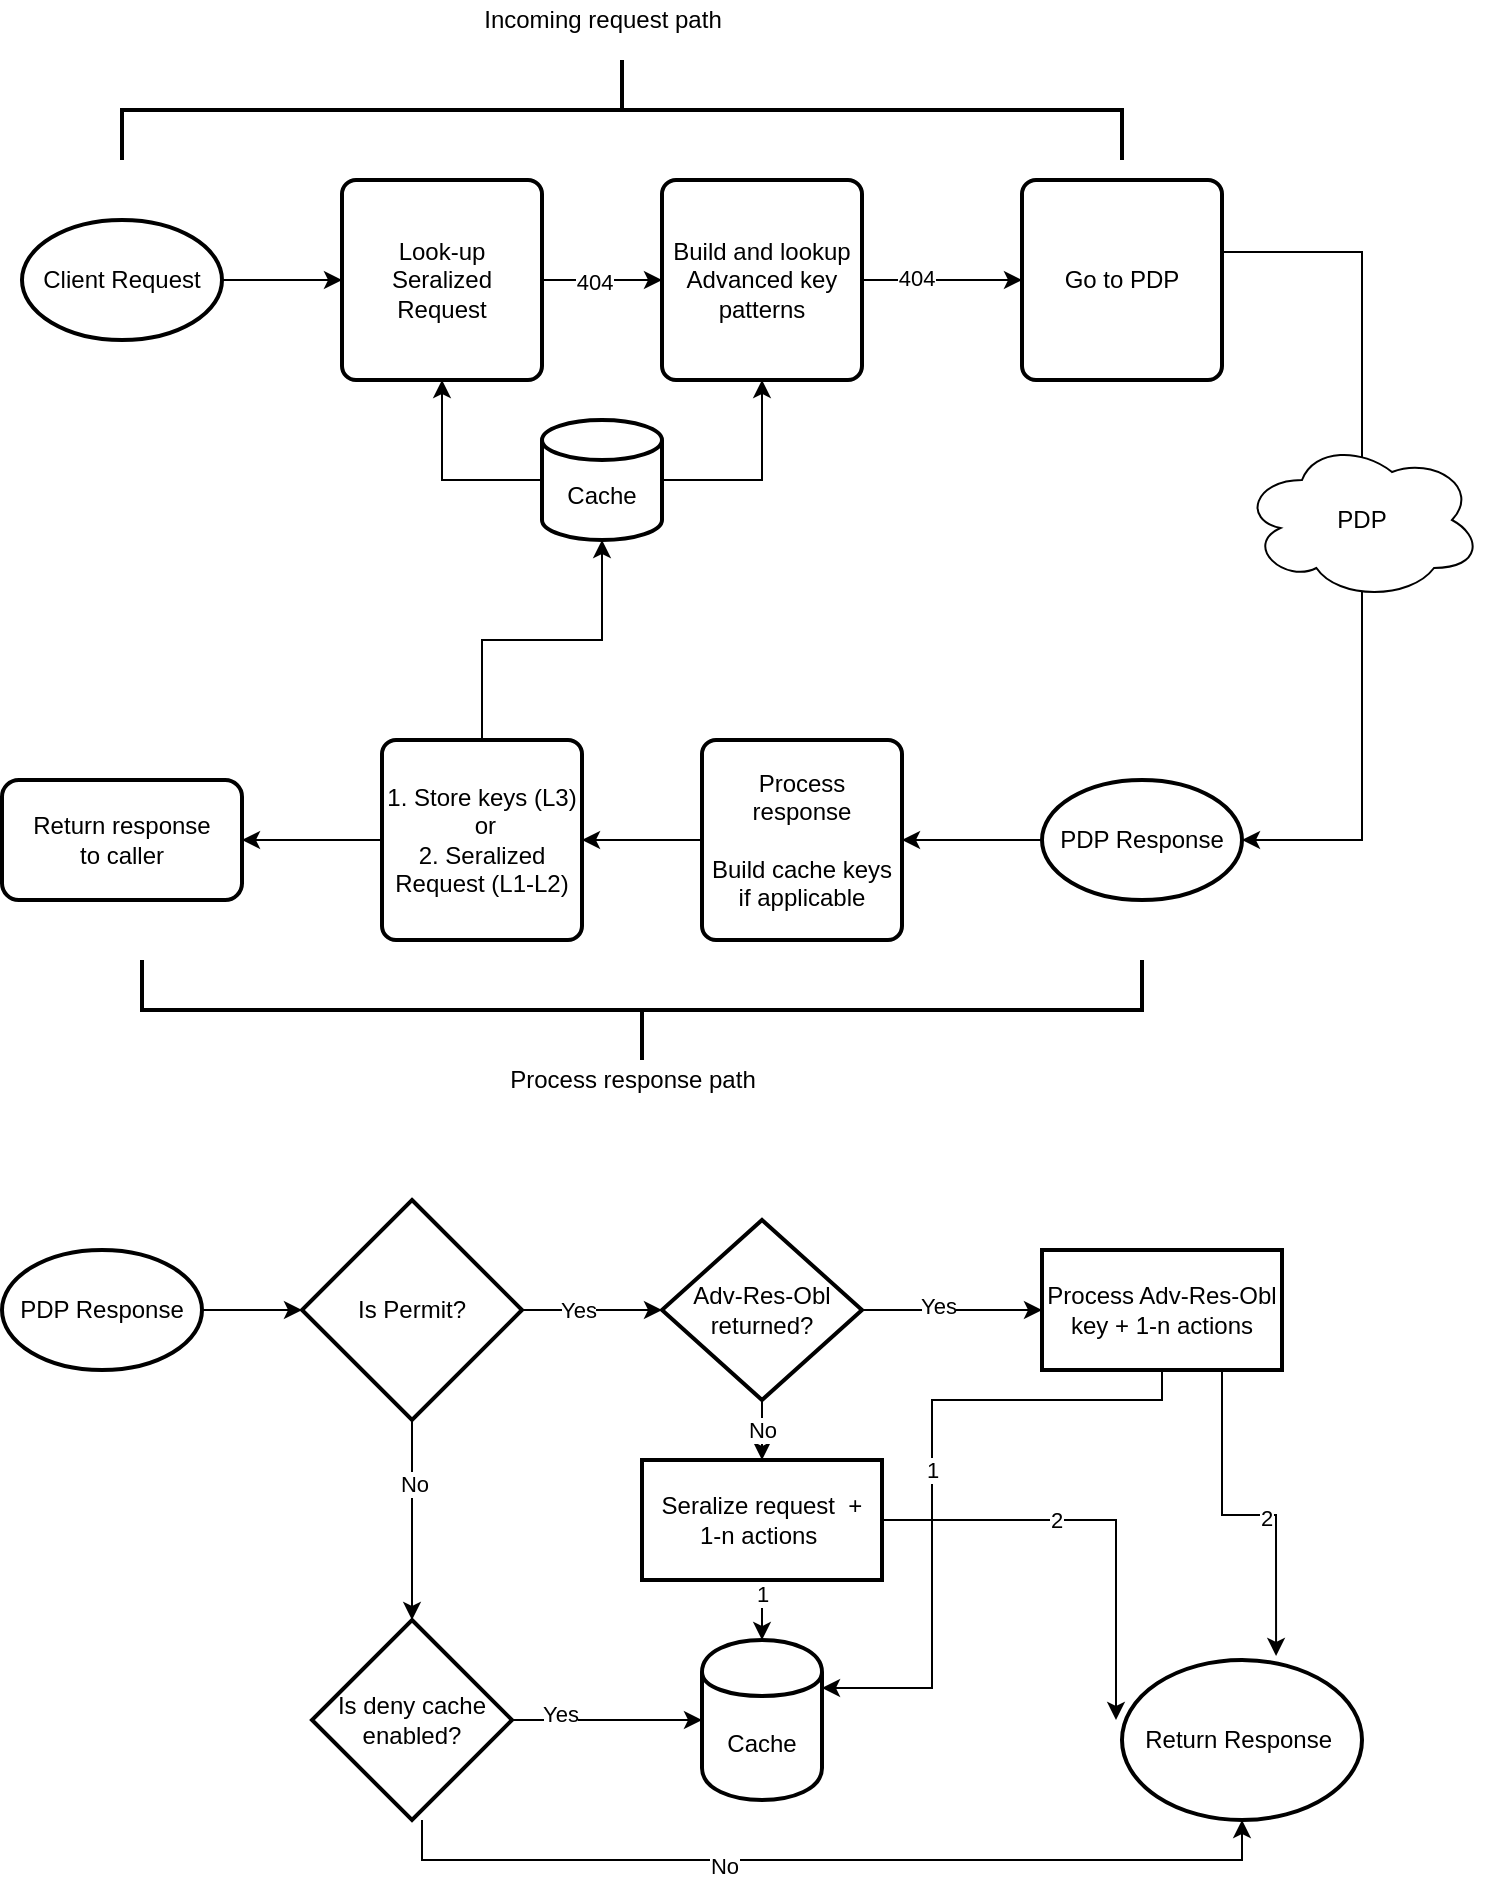 <mxfile version="13.7.3" type="device"><diagram id="NlIPtbmJWQWqvwtXUKis" name="Page-1"><mxGraphModel dx="1580" dy="1156" grid="1" gridSize="10" guides="1" tooltips="1" connect="1" arrows="1" fold="1" page="1" pageScale="1" pageWidth="850" pageHeight="1100" math="0" shadow="0"><root><mxCell id="0"/><mxCell id="1" parent="0"/><mxCell id="cN_5dEMfn_YrbpGnALti-3" value="" style="edgeStyle=orthogonalEdgeStyle;rounded=0;orthogonalLoop=1;jettySize=auto;html=1;" parent="1" source="cN_5dEMfn_YrbpGnALti-1" edge="1"><mxGeometry relative="1" as="geometry"><mxPoint x="250" y="290" as="targetPoint"/></mxGeometry></mxCell><mxCell id="cN_5dEMfn_YrbpGnALti-1" value="Client Request" style="strokeWidth=2;html=1;shape=mxgraph.flowchart.start_1;whiteSpace=wrap;" parent="1" vertex="1"><mxGeometry x="90" y="260" width="100" height="60" as="geometry"/></mxCell><mxCell id="cN_5dEMfn_YrbpGnALti-5" value="" style="strokeWidth=2;html=1;shape=mxgraph.flowchart.annotation_2;align=left;labelPosition=right;pointerEvents=1;direction=south;" parent="1" vertex="1"><mxGeometry x="140" y="180" width="500" height="50" as="geometry"/></mxCell><mxCell id="cN_5dEMfn_YrbpGnALti-8" value="" style="edgeStyle=orthogonalEdgeStyle;rounded=0;orthogonalLoop=1;jettySize=auto;html=1;" parent="1" source="cN_5dEMfn_YrbpGnALti-6" target="cN_5dEMfn_YrbpGnALti-7" edge="1"><mxGeometry relative="1" as="geometry"/></mxCell><mxCell id="cN_5dEMfn_YrbpGnALti-9" value="404" style="edgeLabel;html=1;align=center;verticalAlign=middle;resizable=0;points=[];" parent="cN_5dEMfn_YrbpGnALti-8" vertex="1" connectable="0"><mxGeometry x="-0.15" y="-1" relative="1" as="geometry"><mxPoint as="offset"/></mxGeometry></mxCell><mxCell id="cN_5dEMfn_YrbpGnALti-6" value="Look-up&lt;br&gt;Seralized Request" style="rounded=1;whiteSpace=wrap;html=1;absoluteArcSize=1;arcSize=14;strokeWidth=2;" parent="1" vertex="1"><mxGeometry x="250" y="240" width="100" height="100" as="geometry"/></mxCell><mxCell id="cN_5dEMfn_YrbpGnALti-11" value="" style="edgeStyle=orthogonalEdgeStyle;rounded=0;orthogonalLoop=1;jettySize=auto;html=1;" parent="1" source="cN_5dEMfn_YrbpGnALti-7" target="cN_5dEMfn_YrbpGnALti-10" edge="1"><mxGeometry relative="1" as="geometry"/></mxCell><mxCell id="cN_5dEMfn_YrbpGnALti-12" value="404" style="edgeLabel;html=1;align=center;verticalAlign=middle;resizable=0;points=[];" parent="cN_5dEMfn_YrbpGnALti-11" vertex="1" connectable="0"><mxGeometry x="-0.321" y="1" relative="1" as="geometry"><mxPoint as="offset"/></mxGeometry></mxCell><mxCell id="cN_5dEMfn_YrbpGnALti-7" value="Build and lookup&lt;br&gt;Advanced key patterns" style="rounded=1;whiteSpace=wrap;html=1;absoluteArcSize=1;arcSize=14;strokeWidth=2;" parent="1" vertex="1"><mxGeometry x="410" y="240" width="100" height="100" as="geometry"/></mxCell><mxCell id="Bf0R4R_XiOyBFzx0PG6s-41" style="edgeStyle=orthogonalEdgeStyle;rounded=0;orthogonalLoop=1;jettySize=auto;html=1;entryX=1;entryY=0.5;entryDx=0;entryDy=0;entryPerimeter=0;exitX=1.01;exitY=0.36;exitDx=0;exitDy=0;exitPerimeter=0;" edge="1" parent="1" source="cN_5dEMfn_YrbpGnALti-10" target="cN_5dEMfn_YrbpGnALti-18"><mxGeometry relative="1" as="geometry"><Array as="points"><mxPoint x="760" y="276"/><mxPoint x="760" y="570"/></Array></mxGeometry></mxCell><mxCell id="cN_5dEMfn_YrbpGnALti-10" value="Go to PDP" style="rounded=1;whiteSpace=wrap;html=1;absoluteArcSize=1;arcSize=14;strokeWidth=2;" parent="1" vertex="1"><mxGeometry x="590" y="240" width="100" height="100" as="geometry"/></mxCell><mxCell id="cN_5dEMfn_YrbpGnALti-13" value="Incoming request path" style="text;html=1;align=center;verticalAlign=middle;resizable=0;points=[];autosize=1;" parent="1" vertex="1"><mxGeometry x="315" y="150" width="130" height="20" as="geometry"/></mxCell><mxCell id="cN_5dEMfn_YrbpGnALti-32" style="edgeStyle=orthogonalEdgeStyle;rounded=0;orthogonalLoop=1;jettySize=auto;html=1;entryX=0.5;entryY=1;entryDx=0;entryDy=0;" parent="1" source="cN_5dEMfn_YrbpGnALti-14" target="cN_5dEMfn_YrbpGnALti-6" edge="1"><mxGeometry relative="1" as="geometry"><Array as="points"><mxPoint x="300" y="390"/></Array></mxGeometry></mxCell><mxCell id="cN_5dEMfn_YrbpGnALti-33" style="edgeStyle=orthogonalEdgeStyle;rounded=0;orthogonalLoop=1;jettySize=auto;html=1;entryX=0.5;entryY=1;entryDx=0;entryDy=0;" parent="1" source="cN_5dEMfn_YrbpGnALti-14" target="cN_5dEMfn_YrbpGnALti-7" edge="1"><mxGeometry relative="1" as="geometry"><Array as="points"><mxPoint x="460" y="390"/></Array></mxGeometry></mxCell><mxCell id="cN_5dEMfn_YrbpGnALti-14" value="&lt;br&gt;Cache" style="strokeWidth=2;html=1;shape=mxgraph.flowchart.database;whiteSpace=wrap;" parent="1" vertex="1"><mxGeometry x="350" y="360" width="60" height="60" as="geometry"/></mxCell><mxCell id="cN_5dEMfn_YrbpGnALti-26" value="" style="edgeStyle=orthogonalEdgeStyle;rounded=0;orthogonalLoop=1;jettySize=auto;html=1;" parent="1" source="cN_5dEMfn_YrbpGnALti-18" target="cN_5dEMfn_YrbpGnALti-24" edge="1"><mxGeometry relative="1" as="geometry"/></mxCell><mxCell id="cN_5dEMfn_YrbpGnALti-18" value="PDP Response" style="strokeWidth=2;html=1;shape=mxgraph.flowchart.start_1;whiteSpace=wrap;" parent="1" vertex="1"><mxGeometry x="600" y="540" width="100" height="60" as="geometry"/></mxCell><mxCell id="cN_5dEMfn_YrbpGnALti-19" value="" style="strokeWidth=2;html=1;shape=mxgraph.flowchart.annotation_2;align=left;labelPosition=right;pointerEvents=1;direction=north;" parent="1" vertex="1"><mxGeometry x="150" y="630" width="500" height="50" as="geometry"/></mxCell><mxCell id="cN_5dEMfn_YrbpGnALti-28" value="" style="edgeStyle=orthogonalEdgeStyle;rounded=0;orthogonalLoop=1;jettySize=auto;html=1;" parent="1" source="cN_5dEMfn_YrbpGnALti-22" target="cN_5dEMfn_YrbpGnALti-14" edge="1"><mxGeometry relative="1" as="geometry"/></mxCell><mxCell id="cN_5dEMfn_YrbpGnALti-30" value="" style="edgeStyle=orthogonalEdgeStyle;rounded=0;orthogonalLoop=1;jettySize=auto;html=1;" parent="1" source="cN_5dEMfn_YrbpGnALti-22" target="cN_5dEMfn_YrbpGnALti-29" edge="1"><mxGeometry relative="1" as="geometry"/></mxCell><mxCell id="cN_5dEMfn_YrbpGnALti-22" value="1. Store keys (L3)&lt;br&gt;&amp;nbsp;or&lt;br&gt;2. Seralized Request (L1-L2)" style="rounded=1;whiteSpace=wrap;html=1;absoluteArcSize=1;arcSize=14;strokeWidth=2;" parent="1" vertex="1"><mxGeometry x="270" y="520" width="100" height="100" as="geometry"/></mxCell><mxCell id="cN_5dEMfn_YrbpGnALti-27" value="" style="edgeStyle=orthogonalEdgeStyle;rounded=0;orthogonalLoop=1;jettySize=auto;html=1;" parent="1" source="cN_5dEMfn_YrbpGnALti-24" target="cN_5dEMfn_YrbpGnALti-22" edge="1"><mxGeometry relative="1" as="geometry"/></mxCell><mxCell id="cN_5dEMfn_YrbpGnALti-24" value="Process &lt;br&gt;response&lt;br&gt;&lt;br&gt;Build cache keys&lt;br&gt;if applicable" style="rounded=1;whiteSpace=wrap;html=1;absoluteArcSize=1;arcSize=14;strokeWidth=2;" parent="1" vertex="1"><mxGeometry x="430" y="520" width="100" height="100" as="geometry"/></mxCell><mxCell id="cN_5dEMfn_YrbpGnALti-25" value="Process response path" style="text;html=1;align=center;verticalAlign=middle;resizable=0;points=[];autosize=1;" parent="1" vertex="1"><mxGeometry x="325" y="680" width="140" height="20" as="geometry"/></mxCell><mxCell id="cN_5dEMfn_YrbpGnALti-29" value="Return response&lt;br&gt;to caller" style="whiteSpace=wrap;html=1;rounded=1;strokeWidth=2;arcSize=14;" parent="1" vertex="1"><mxGeometry x="80" y="540" width="120" height="60" as="geometry"/></mxCell><mxCell id="Bf0R4R_XiOyBFzx0PG6s-7" value="" style="edgeStyle=orthogonalEdgeStyle;rounded=0;orthogonalLoop=1;jettySize=auto;html=1;entryX=0.5;entryY=0;entryDx=0;entryDy=0;entryPerimeter=0;" edge="1" parent="1" source="Bf0R4R_XiOyBFzx0PG6s-1" target="Bf0R4R_XiOyBFzx0PG6s-13"><mxGeometry relative="1" as="geometry"><mxPoint x="290" y="920" as="targetPoint"/></mxGeometry></mxCell><mxCell id="Bf0R4R_XiOyBFzx0PG6s-8" value="No" style="edgeLabel;html=1;align=center;verticalAlign=middle;resizable=0;points=[];" vertex="1" connectable="0" parent="Bf0R4R_XiOyBFzx0PG6s-7"><mxGeometry x="-0.36" y="1" relative="1" as="geometry"><mxPoint as="offset"/></mxGeometry></mxCell><mxCell id="Bf0R4R_XiOyBFzx0PG6s-23" value="" style="edgeStyle=orthogonalEdgeStyle;rounded=0;orthogonalLoop=1;jettySize=auto;html=1;" edge="1" parent="1" source="Bf0R4R_XiOyBFzx0PG6s-1" target="Bf0R4R_XiOyBFzx0PG6s-22"><mxGeometry relative="1" as="geometry"/></mxCell><mxCell id="Bf0R4R_XiOyBFzx0PG6s-30" value="Yes" style="edgeLabel;html=1;align=center;verticalAlign=middle;resizable=0;points=[];" vertex="1" connectable="0" parent="Bf0R4R_XiOyBFzx0PG6s-23"><mxGeometry x="-0.2" relative="1" as="geometry"><mxPoint as="offset"/></mxGeometry></mxCell><mxCell id="Bf0R4R_XiOyBFzx0PG6s-1" value="Is Permit?" style="strokeWidth=2;html=1;shape=mxgraph.flowchart.decision;whiteSpace=wrap;" vertex="1" parent="1"><mxGeometry x="230" y="750" width="110" height="110" as="geometry"/></mxCell><mxCell id="Bf0R4R_XiOyBFzx0PG6s-3" value="" style="edgeStyle=orthogonalEdgeStyle;rounded=0;orthogonalLoop=1;jettySize=auto;html=1;" edge="1" parent="1" source="Bf0R4R_XiOyBFzx0PG6s-2" target="Bf0R4R_XiOyBFzx0PG6s-1"><mxGeometry relative="1" as="geometry"/></mxCell><mxCell id="Bf0R4R_XiOyBFzx0PG6s-2" value="PDP Response" style="strokeWidth=2;html=1;shape=mxgraph.flowchart.start_1;whiteSpace=wrap;" vertex="1" parent="1"><mxGeometry x="80" y="775" width="100" height="60" as="geometry"/></mxCell><mxCell id="Bf0R4R_XiOyBFzx0PG6s-18" value="" style="edgeStyle=orthogonalEdgeStyle;rounded=0;orthogonalLoop=1;jettySize=auto;html=1;" edge="1" parent="1" source="Bf0R4R_XiOyBFzx0PG6s-13" target="Bf0R4R_XiOyBFzx0PG6s-17"><mxGeometry relative="1" as="geometry"/></mxCell><mxCell id="Bf0R4R_XiOyBFzx0PG6s-19" value="Yes" style="edgeLabel;html=1;align=center;verticalAlign=middle;resizable=0;points=[];" vertex="1" connectable="0" parent="Bf0R4R_XiOyBFzx0PG6s-18"><mxGeometry x="-0.5" y="3" relative="1" as="geometry"><mxPoint as="offset"/></mxGeometry></mxCell><mxCell id="Bf0R4R_XiOyBFzx0PG6s-20" style="edgeStyle=orthogonalEdgeStyle;rounded=0;orthogonalLoop=1;jettySize=auto;html=1;entryX=0.5;entryY=1;entryDx=0;entryDy=0;" edge="1" parent="1" source="Bf0R4R_XiOyBFzx0PG6s-13" target="Bf0R4R_XiOyBFzx0PG6s-14"><mxGeometry relative="1" as="geometry"><Array as="points"><mxPoint x="290" y="1080"/><mxPoint x="700" y="1080"/></Array></mxGeometry></mxCell><mxCell id="Bf0R4R_XiOyBFzx0PG6s-21" value="No" style="edgeLabel;html=1;align=center;verticalAlign=middle;resizable=0;points=[];" vertex="1" connectable="0" parent="Bf0R4R_XiOyBFzx0PG6s-20"><mxGeometry x="-0.239" y="-3" relative="1" as="geometry"><mxPoint as="offset"/></mxGeometry></mxCell><mxCell id="Bf0R4R_XiOyBFzx0PG6s-13" value="Is deny cache&lt;br&gt;enabled?" style="strokeWidth=2;html=1;shape=mxgraph.flowchart.decision;whiteSpace=wrap;" vertex="1" parent="1"><mxGeometry x="235" y="960" width="100" height="100" as="geometry"/></mxCell><mxCell id="Bf0R4R_XiOyBFzx0PG6s-14" value="Return Response&amp;nbsp;" style="ellipse;whiteSpace=wrap;html=1;strokeWidth=2;" vertex="1" parent="1"><mxGeometry x="640" y="980" width="120" height="80" as="geometry"/></mxCell><mxCell id="Bf0R4R_XiOyBFzx0PG6s-34" style="edgeStyle=orthogonalEdgeStyle;rounded=0;orthogonalLoop=1;jettySize=auto;html=1;entryX=-0.025;entryY=0.375;entryDx=0;entryDy=0;entryPerimeter=0;exitX=1;exitY=0.5;exitDx=0;exitDy=0;" edge="1" parent="1" source="Bf0R4R_XiOyBFzx0PG6s-29" target="Bf0R4R_XiOyBFzx0PG6s-14"><mxGeometry relative="1" as="geometry"/></mxCell><mxCell id="Bf0R4R_XiOyBFzx0PG6s-38" value="2" style="edgeLabel;html=1;align=center;verticalAlign=middle;resizable=0;points=[];" vertex="1" connectable="0" parent="Bf0R4R_XiOyBFzx0PG6s-34"><mxGeometry x="-0.198" relative="1" as="geometry"><mxPoint as="offset"/></mxGeometry></mxCell><mxCell id="Bf0R4R_XiOyBFzx0PG6s-17" value="Cache" style="shape=cylinder;whiteSpace=wrap;html=1;boundedLbl=1;backgroundOutline=1;strokeWidth=2;" vertex="1" parent="1"><mxGeometry x="430" y="970" width="60" height="80" as="geometry"/></mxCell><mxCell id="Bf0R4R_XiOyBFzx0PG6s-25" value="" style="edgeStyle=orthogonalEdgeStyle;rounded=0;orthogonalLoop=1;jettySize=auto;html=1;" edge="1" parent="1" source="Bf0R4R_XiOyBFzx0PG6s-22" target="Bf0R4R_XiOyBFzx0PG6s-24"><mxGeometry relative="1" as="geometry"/></mxCell><mxCell id="Bf0R4R_XiOyBFzx0PG6s-26" value="Yes" style="edgeLabel;html=1;align=center;verticalAlign=middle;resizable=0;points=[];" vertex="1" connectable="0" parent="Bf0R4R_XiOyBFzx0PG6s-25"><mxGeometry x="-0.167" y="2" relative="1" as="geometry"><mxPoint as="offset"/></mxGeometry></mxCell><mxCell id="Bf0R4R_XiOyBFzx0PG6s-31" value="No" style="edgeStyle=orthogonalEdgeStyle;rounded=0;orthogonalLoop=1;jettySize=auto;html=1;" edge="1" parent="1" source="Bf0R4R_XiOyBFzx0PG6s-22" target="Bf0R4R_XiOyBFzx0PG6s-29"><mxGeometry relative="1" as="geometry"/></mxCell><mxCell id="Bf0R4R_XiOyBFzx0PG6s-22" value="Adv-Res-Obl&lt;br&gt;returned?" style="rhombus;whiteSpace=wrap;html=1;strokeWidth=2;" vertex="1" parent="1"><mxGeometry x="410" y="760" width="100" height="90" as="geometry"/></mxCell><mxCell id="Bf0R4R_XiOyBFzx0PG6s-33" value="1" style="edgeStyle=orthogonalEdgeStyle;rounded=0;orthogonalLoop=1;jettySize=auto;html=1;entryX=1;entryY=0.3;entryDx=0;entryDy=0;" edge="1" parent="1" source="Bf0R4R_XiOyBFzx0PG6s-24" target="Bf0R4R_XiOyBFzx0PG6s-17"><mxGeometry relative="1" as="geometry"><Array as="points"><mxPoint x="660" y="850"/><mxPoint x="545" y="850"/><mxPoint x="545" y="994"/></Array></mxGeometry></mxCell><mxCell id="Bf0R4R_XiOyBFzx0PG6s-35" style="edgeStyle=orthogonalEdgeStyle;rounded=0;orthogonalLoop=1;jettySize=auto;html=1;entryX=0.642;entryY=-0.025;entryDx=0;entryDy=0;entryPerimeter=0;exitX=0.75;exitY=1;exitDx=0;exitDy=0;" edge="1" parent="1" source="Bf0R4R_XiOyBFzx0PG6s-24" target="Bf0R4R_XiOyBFzx0PG6s-14"><mxGeometry relative="1" as="geometry"/></mxCell><mxCell id="Bf0R4R_XiOyBFzx0PG6s-36" value="2" style="edgeLabel;html=1;align=center;verticalAlign=middle;resizable=0;points=[];" vertex="1" connectable="0" parent="Bf0R4R_XiOyBFzx0PG6s-35"><mxGeometry x="-0.275" y="11" relative="1" as="geometry"><mxPoint x="11" y="12" as="offset"/></mxGeometry></mxCell><mxCell id="Bf0R4R_XiOyBFzx0PG6s-24" value="Process Adv-Res-Obl key + 1-n actions" style="whiteSpace=wrap;html=1;strokeWidth=2;" vertex="1" parent="1"><mxGeometry x="600" y="775" width="120" height="60" as="geometry"/></mxCell><mxCell id="Bf0R4R_XiOyBFzx0PG6s-32" value="" style="edgeStyle=orthogonalEdgeStyle;rounded=0;orthogonalLoop=1;jettySize=auto;html=1;" edge="1" parent="1" source="Bf0R4R_XiOyBFzx0PG6s-29" target="Bf0R4R_XiOyBFzx0PG6s-17"><mxGeometry relative="1" as="geometry"/></mxCell><mxCell id="Bf0R4R_XiOyBFzx0PG6s-37" value="1" style="edgeLabel;html=1;align=center;verticalAlign=middle;resizable=0;points=[];" vertex="1" connectable="0" parent="Bf0R4R_XiOyBFzx0PG6s-32"><mxGeometry x="0.2" y="3" relative="1" as="geometry"><mxPoint x="-3" y="-3" as="offset"/></mxGeometry></mxCell><mxCell id="Bf0R4R_XiOyBFzx0PG6s-29" value="Seralize request&amp;nbsp; +&lt;br&gt;1-n actions&amp;nbsp;" style="whiteSpace=wrap;html=1;strokeWidth=2;" vertex="1" parent="1"><mxGeometry x="400" y="880" width="120" height="60" as="geometry"/></mxCell><mxCell id="Bf0R4R_XiOyBFzx0PG6s-43" value="PDP" style="ellipse;shape=cloud;whiteSpace=wrap;html=1;align=center;" vertex="1" parent="1"><mxGeometry x="700" y="370" width="120" height="80" as="geometry"/></mxCell></root></mxGraphModel></diagram></mxfile>